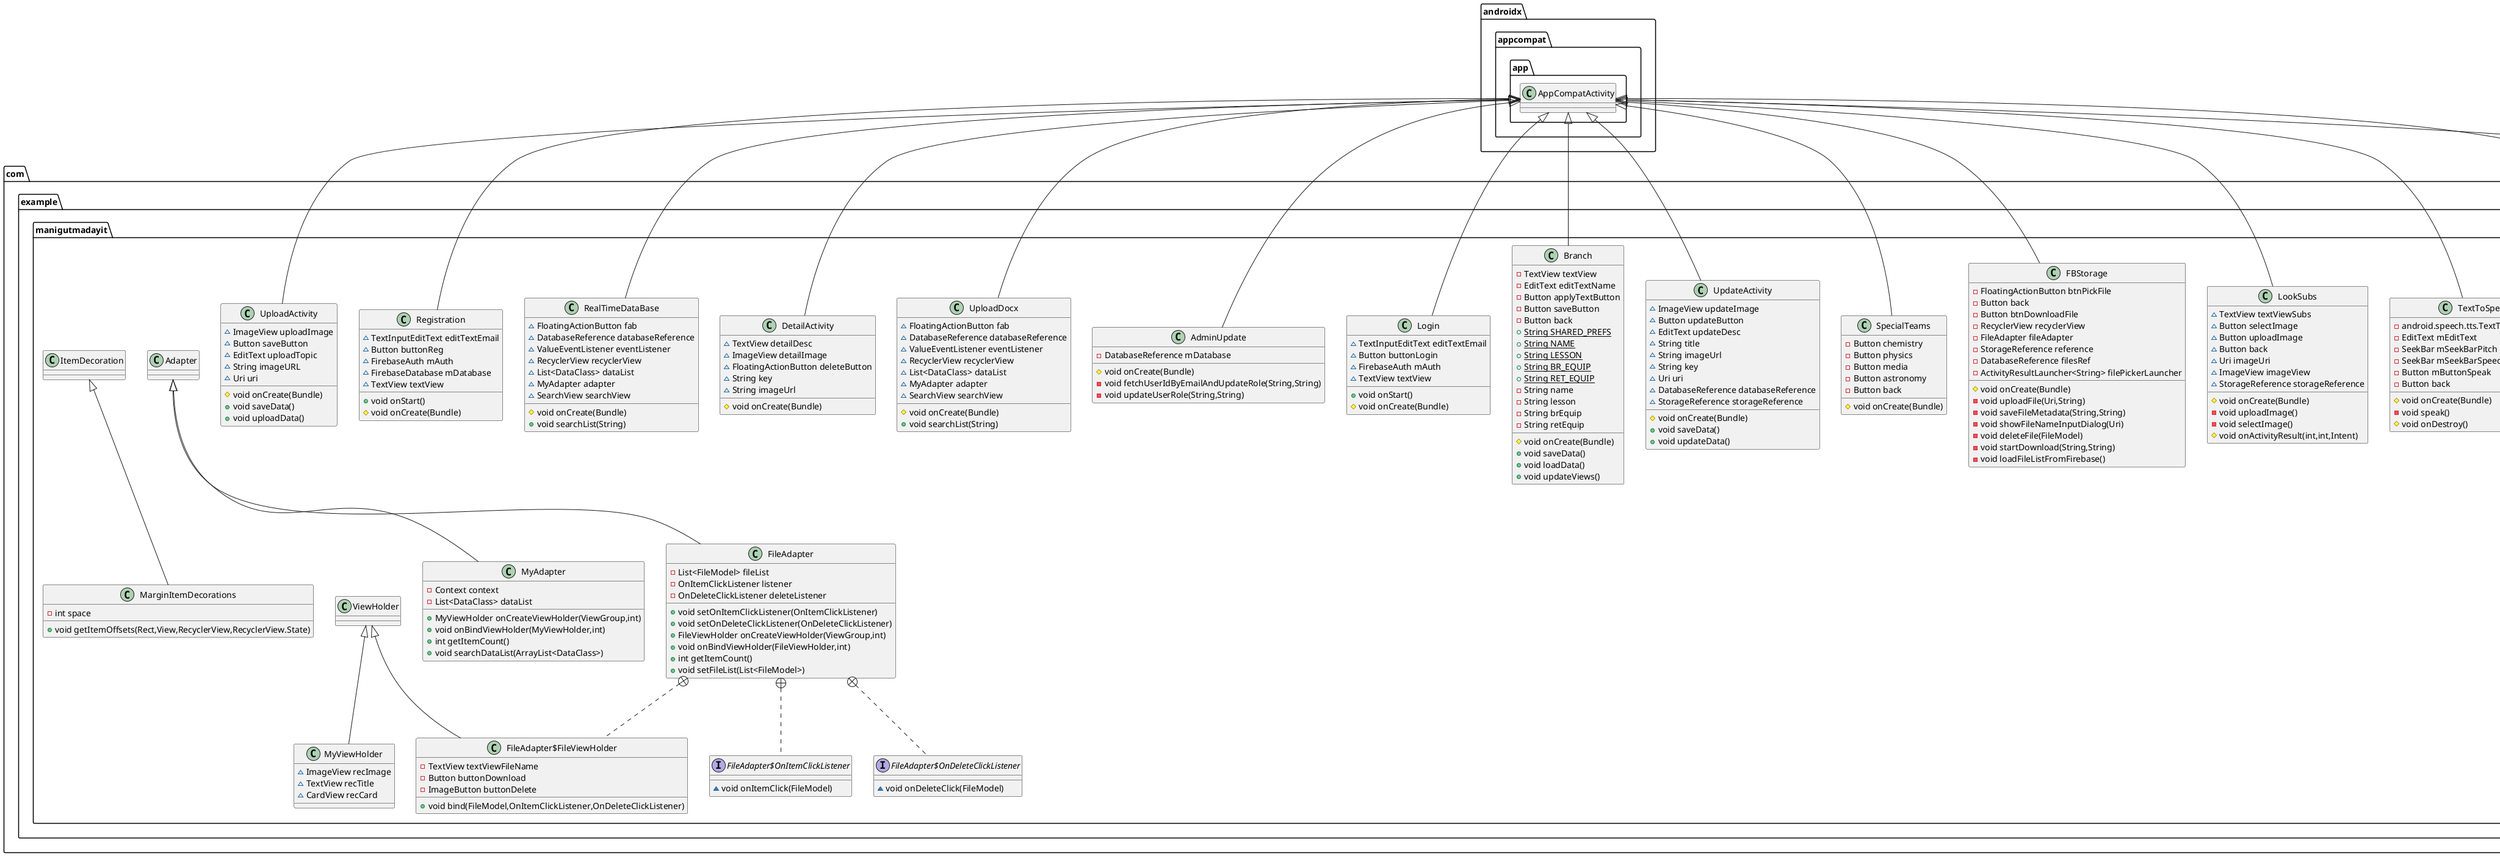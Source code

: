 @startuml
class com.example.manigutmadayit.SpecialTeams {
- Button chemistry
- Button physics
- Button media
- Button astronomy
- Button back
# void onCreate(Bundle)
}


class com.example.manigutmadayit.UpdateActivity {
~ ImageView updateImage
~ Button updateButton
~ EditText updateDesc
~ String title
~ String imageUrl
~ String key
~ Uri uri
~ DatabaseReference databaseReference
~ StorageReference storageReference
# void onCreate(Bundle)
+ void saveData()
+ void updateData()
}


class com.example.manigutmadayit.FileModel {
- String fileName
- String fileUrl
- String fileType
+ String getFileName()
+ void setFileName(String)
+ String getFileUrl()
+ void setFileUrl(String)
+ String getFileType()
+ void setFileType(String)
}


class com.example.manigutmadayit.User {
+ String email
+ String role
}

class com.example.manigutmadayit.Branch {
- TextView textView
- EditText editTextName
- Button applyTextButton
- Button saveButton
- Button back
+ {static} String SHARED_PREFS
+ {static} String NAME
+ {static} String LESSON
+ {static} String BR_EQUIP
+ {static} String RET_EQUIP
- String name
- String lesson
- String brEquip
- String retEquip
# void onCreate(Bundle)
+ void saveData()
+ void loadData()
+ void updateViews()
}


class com.example.manigutmadayit.Login {
~ TextInputEditText editTextEmail
~ Button buttonLogin
~ FirebaseAuth mAuth
~ TextView textView
+ void onStart()
# void onCreate(Bundle)
}


class com.example.manigutmadayit.AdminUpdate {
- DatabaseReference mDatabase
# void onCreate(Bundle)
- void fetchUserIdByEmailAndUpdateRole(String,String)
- void updateUserRole(String,String)
}


class com.example.manigutmadayit.UploadDocx {
~ FloatingActionButton fab
~ DatabaseReference databaseReference
~ ValueEventListener eventListener
~ RecyclerView recyclerView
~ List<DataClass> dataList
~ MyAdapter adapter
~ SearchView searchView
# void onCreate(Bundle)
+ void searchList(String)
}


class com.example.manigutmadayit.Order {
- String orderName
- String orderStatus
+ String getOrderName()
+ void setOrderName(String)
+ String getOrderStatus()
+ void setOrderStatus(String)
}


class com.example.manigutmadayit.DetailActivity {
~ TextView detailDesc
~ ImageView detailImage
~ FloatingActionButton deleteButton
~ String key
~ String imageUrl
# void onCreate(Bundle)
}


class com.example.manigutmadayit.RealTimeDataBase {
~ FloatingActionButton fab
~ DatabaseReference databaseReference
~ ValueEventListener eventListener
~ RecyclerView recyclerView
~ List<DataClass> dataList
~ MyAdapter adapter
~ SearchView searchView
# void onCreate(Bundle)
+ void searchList(String)
}


class com.example.manigutmadayit.item {
~ String name
~ String description
~ String location
~ int image
+ String getName()
+ void setName(String)
+ String getDescription()
+ void setDescription(String)
+ String getLocation()
+ void setLocation(String)
+ int getImage()
+ void setImage(int)
}


class com.example.manigutmadayit.Registration {
~ TextInputEditText editTextEmail
~ Button buttonReg
~ FirebaseAuth mAuth
~ FirebaseDatabase mDatabase
~ TextView textView
+ void onStart()
# void onCreate(Bundle)
}


class com.example.manigutmadayit.UploadActivity {
~ ImageView uploadImage
~ Button saveButton
~ EditText uploadTopic
~ String imageURL
~ Uri uri
# void onCreate(Bundle)
+ void saveData()
+ void uploadData()
}


class com.example.manigutmadayit.FileAdapter {
- List<FileModel> fileList
- OnItemClickListener listener
- OnDeleteClickListener deleteListener
+ void setOnItemClickListener(OnItemClickListener)
+ void setOnDeleteClickListener(OnDeleteClickListener)
+ FileViewHolder onCreateViewHolder(ViewGroup,int)
+ void onBindViewHolder(FileViewHolder,int)
+ int getItemCount()
+ void setFileList(List<FileModel>)
}


interface com.example.manigutmadayit.FileAdapter$OnItemClickListener {
~ void onItemClick(FileModel)
}

interface com.example.manigutmadayit.FileAdapter$OnDeleteClickListener {
~ void onDeleteClick(FileModel)
}

class com.example.manigutmadayit.FileAdapter$FileViewHolder {
- TextView textViewFileName
- Button buttonDownload
- ImageButton buttonDelete
+ void bind(FileModel,OnItemClickListener,OnDeleteClickListener)
}


class com.example.manigutmadayit.MainActivity {
~ FirebaseAuth auth
~ Button events
~ Button logout
~ Button branch
~ Button admin
~ Button substitute
~ TextView textView
~ FirebaseUser user
~ Button lessons
~ Button specialT
~ Button RTB
# void onCreate(Bundle)
}


class com.example.manigutmadayit.RTB {
~ ImageView uploadImage
~ Button saveButton
~ EditText uploadTopic
~ String imageURL
~ Uri uri
# void onCreate(Bundle)
}


class com.example.manigutmadayit.DataClass {
- String dataTitle
- String dataDesc
- String dataDate
- String dataImage
- String dataLocation
- String key
+ String getKey()
+ void setKey(String)
+ String getDataTitle()
+ String getDataLocation()
+ String getDataDesc()
+ String getDataLang()
+ String getDataImage()
}


class com.example.manigutmadayit.MyAdapter {
- Context context
- List<DataClass> dataList
+ MyViewHolder onCreateViewHolder(ViewGroup,int)
+ void onBindViewHolder(MyViewHolder,int)
+ int getItemCount()
+ void searchDataList(ArrayList<DataClass>)
}


class com.example.manigutmadayit.MyViewHolder {
~ ImageView recImage
~ TextView recTitle
~ CardView recCard
}

class com.example.manigutmadayit.CheckAdmin {
+ {static} void checkAdminAndSetVisibility(Context,View)
}

class com.example.manigutmadayit.TextToSpeech {
- android.speech.tts.TextToSpeech mTTS
- EditText mEditText
- SeekBar mSeekBarPitch
- SeekBar mSeekBarSpeed
- Button mButtonSpeak
- Button back
# void onCreate(Bundle)
- void speak()
# void onDestroy()
}


class com.example.manigutmadayit.LookSubs {
~ TextView textViewSubs
~ Button selectImage
~ Button uploadImage
~ Button back
~ Uri imageUri
~ ImageView imageView
~ StorageReference storageReference
# void onCreate(Bundle)
- void uploadImage()
- void selectImage()
# void onActivityResult(int,int,Intent)
}


class com.example.manigutmadayit.FBStorage {
- FloatingActionButton btnPickFile
- Button back
- Button btnDownloadFile
- RecyclerView recyclerView
- FileAdapter fileAdapter
- StorageReference reference
- DatabaseReference filesRef
- ActivityResultLauncher<String> filePickerLauncher
# void onCreate(Bundle)
- void uploadFile(Uri,String)
- void saveFileMetadata(String,String)
- void showFileNameInputDialog(Uri)
- void deleteFile(FileModel)
- void startDownload(String,String)
- void loadFileListFromFirebase()
}


class com.example.manigutmadayit.MarginItemDecorations {
- int space
+ void getItemOffsets(Rect,View,RecyclerView,RecyclerView.State)
}




androidx.appcompat.app.AppCompatActivity <|-- com.example.manigutmadayit.SpecialTeams
androidx.appcompat.app.AppCompatActivity <|-- com.example.manigutmadayit.UpdateActivity
androidx.appcompat.app.AppCompatActivity <|-- com.example.manigutmadayit.Branch
androidx.appcompat.app.AppCompatActivity <|-- com.example.manigutmadayit.Login
androidx.appcompat.app.AppCompatActivity <|-- com.example.manigutmadayit.AdminUpdate
androidx.appcompat.app.AppCompatActivity <|-- com.example.manigutmadayit.UploadDocx
androidx.appcompat.app.AppCompatActivity <|-- com.example.manigutmadayit.DetailActivity
androidx.appcompat.app.AppCompatActivity <|-- com.example.manigutmadayit.RealTimeDataBase
androidx.appcompat.app.AppCompatActivity <|-- com.example.manigutmadayit.Registration
androidx.appcompat.app.AppCompatActivity <|-- com.example.manigutmadayit.UploadActivity
com.example.manigutmadayit.Adapter <|-- com.example.manigutmadayit.FileAdapter
com.example.manigutmadayit.FileAdapter +.. com.example.manigutmadayit.FileAdapter$OnItemClickListener
com.example.manigutmadayit.FileAdapter +.. com.example.manigutmadayit.FileAdapter$OnDeleteClickListener
com.example.manigutmadayit.FileAdapter +.. com.example.manigutmadayit.FileAdapter$FileViewHolder
com.example.manigutmadayit.ViewHolder <|-- com.example.manigutmadayit.FileAdapter$FileViewHolder
androidx.appcompat.app.AppCompatActivity <|-- com.example.manigutmadayit.MainActivity
androidx.appcompat.app.AppCompatActivity <|-- com.example.manigutmadayit.RTB
com.example.manigutmadayit.Adapter <|-- com.example.manigutmadayit.MyAdapter
com.example.manigutmadayit.ViewHolder <|-- com.example.manigutmadayit.MyViewHolder
androidx.appcompat.app.AppCompatActivity <|-- com.example.manigutmadayit.TextToSpeech
androidx.appcompat.app.AppCompatActivity <|-- com.example.manigutmadayit.LookSubs
androidx.appcompat.app.AppCompatActivity <|-- com.example.manigutmadayit.FBStorage
com.example.manigutmadayit.ItemDecoration <|-- com.example.manigutmadayit.MarginItemDecorations
@enduml